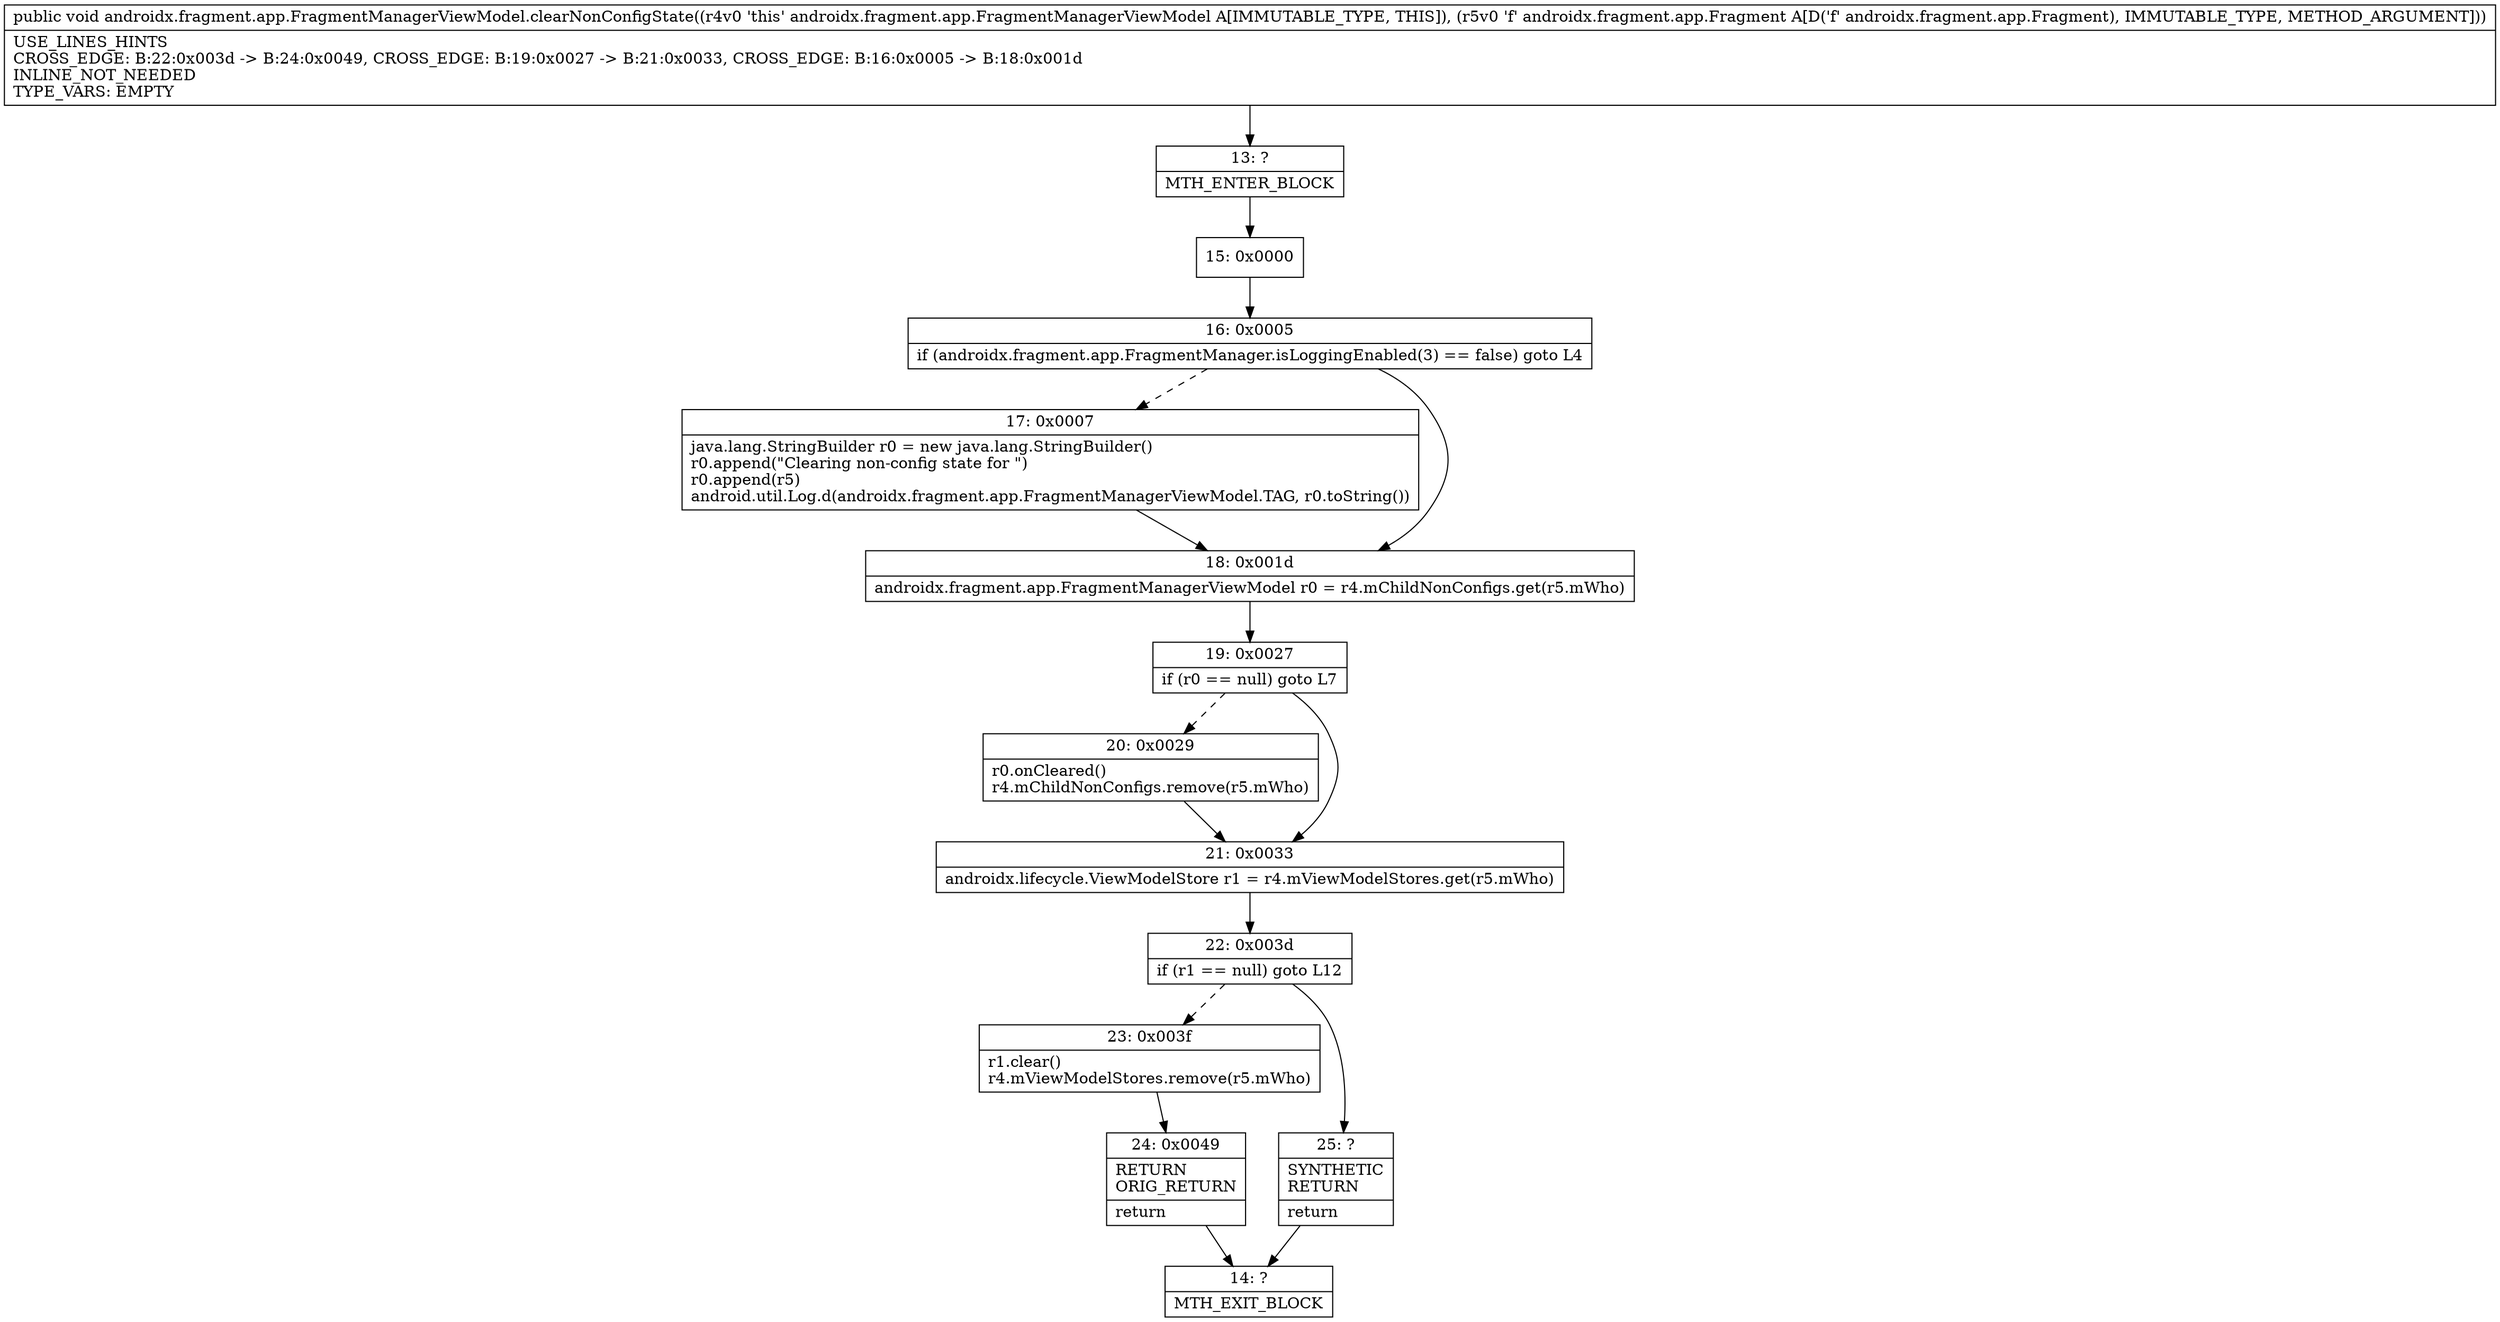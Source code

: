 digraph "CFG forandroidx.fragment.app.FragmentManagerViewModel.clearNonConfigState(Landroidx\/fragment\/app\/Fragment;)V" {
Node_13 [shape=record,label="{13\:\ ?|MTH_ENTER_BLOCK\l}"];
Node_15 [shape=record,label="{15\:\ 0x0000}"];
Node_16 [shape=record,label="{16\:\ 0x0005|if (androidx.fragment.app.FragmentManager.isLoggingEnabled(3) == false) goto L4\l}"];
Node_17 [shape=record,label="{17\:\ 0x0007|java.lang.StringBuilder r0 = new java.lang.StringBuilder()\lr0.append(\"Clearing non\-config state for \")\lr0.append(r5)\landroid.util.Log.d(androidx.fragment.app.FragmentManagerViewModel.TAG, r0.toString())\l}"];
Node_18 [shape=record,label="{18\:\ 0x001d|androidx.fragment.app.FragmentManagerViewModel r0 = r4.mChildNonConfigs.get(r5.mWho)\l}"];
Node_19 [shape=record,label="{19\:\ 0x0027|if (r0 == null) goto L7\l}"];
Node_20 [shape=record,label="{20\:\ 0x0029|r0.onCleared()\lr4.mChildNonConfigs.remove(r5.mWho)\l}"];
Node_21 [shape=record,label="{21\:\ 0x0033|androidx.lifecycle.ViewModelStore r1 = r4.mViewModelStores.get(r5.mWho)\l}"];
Node_22 [shape=record,label="{22\:\ 0x003d|if (r1 == null) goto L12\l}"];
Node_23 [shape=record,label="{23\:\ 0x003f|r1.clear()\lr4.mViewModelStores.remove(r5.mWho)\l}"];
Node_24 [shape=record,label="{24\:\ 0x0049|RETURN\lORIG_RETURN\l|return\l}"];
Node_14 [shape=record,label="{14\:\ ?|MTH_EXIT_BLOCK\l}"];
Node_25 [shape=record,label="{25\:\ ?|SYNTHETIC\lRETURN\l|return\l}"];
MethodNode[shape=record,label="{public void androidx.fragment.app.FragmentManagerViewModel.clearNonConfigState((r4v0 'this' androidx.fragment.app.FragmentManagerViewModel A[IMMUTABLE_TYPE, THIS]), (r5v0 'f' androidx.fragment.app.Fragment A[D('f' androidx.fragment.app.Fragment), IMMUTABLE_TYPE, METHOD_ARGUMENT]))  | USE_LINES_HINTS\lCROSS_EDGE: B:22:0x003d \-\> B:24:0x0049, CROSS_EDGE: B:19:0x0027 \-\> B:21:0x0033, CROSS_EDGE: B:16:0x0005 \-\> B:18:0x001d\lINLINE_NOT_NEEDED\lTYPE_VARS: EMPTY\l}"];
MethodNode -> Node_13;Node_13 -> Node_15;
Node_15 -> Node_16;
Node_16 -> Node_17[style=dashed];
Node_16 -> Node_18;
Node_17 -> Node_18;
Node_18 -> Node_19;
Node_19 -> Node_20[style=dashed];
Node_19 -> Node_21;
Node_20 -> Node_21;
Node_21 -> Node_22;
Node_22 -> Node_23[style=dashed];
Node_22 -> Node_25;
Node_23 -> Node_24;
Node_24 -> Node_14;
Node_25 -> Node_14;
}

